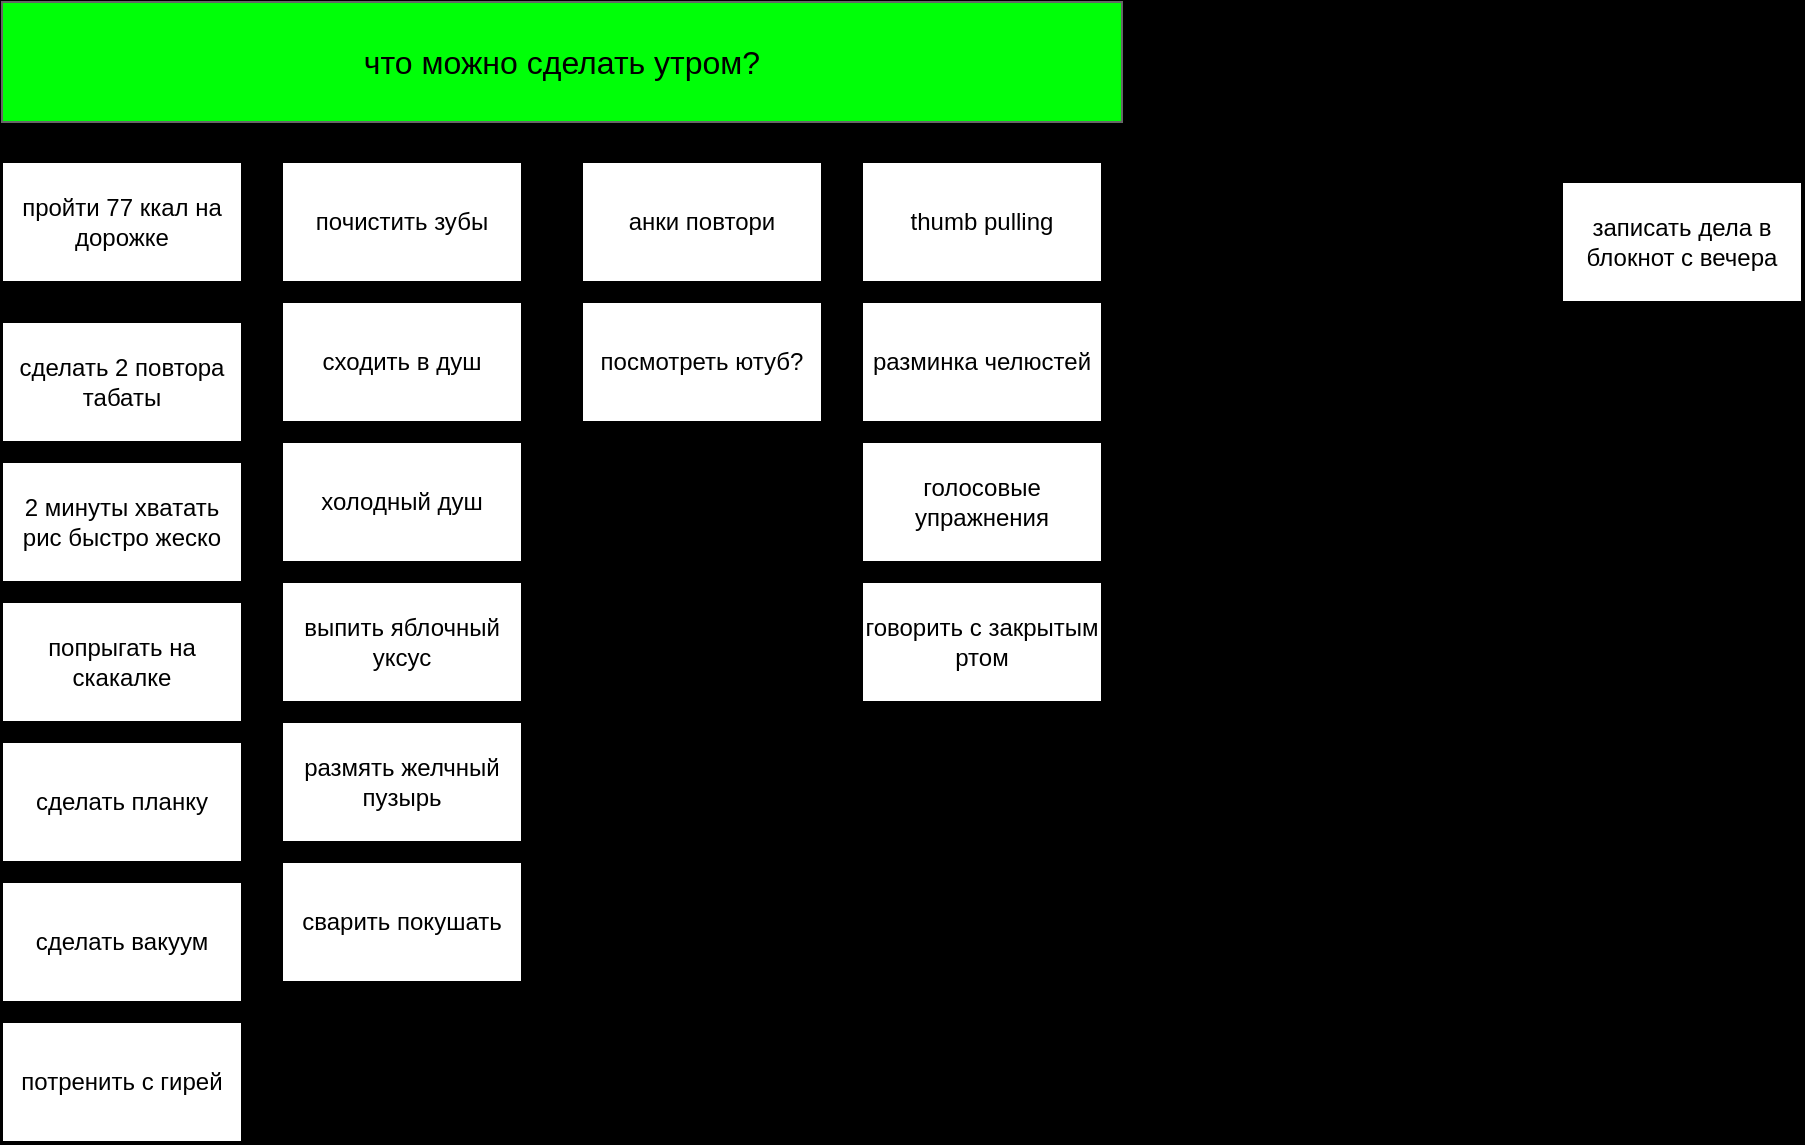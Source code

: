<mxfile version="26.1.0">
  <diagram name="Страница — 1" id="fe4afWmqSPOwGRRfu1oG">
    <mxGraphModel dx="1886" dy="810" grid="1" gridSize="10" guides="1" tooltips="1" connect="1" arrows="1" fold="1" page="0" pageScale="1" pageWidth="827" pageHeight="1169" background="#000000" math="0" shadow="0" adaptiveColors="simple">
      <root>
        <mxCell id="0" />
        <mxCell id="1" parent="0" />
        <mxCell id="N8eQh9thFCZGvSdchSBF-1" value="что можно сделать утром?" style="rounded=0;whiteSpace=wrap;html=1;labelBackgroundColor=none;fillColor=#00FF08;strokeColor=#666666;fontColor=#000000;gradientColor=none;fontSize=16;" parent="1" vertex="1">
          <mxGeometry x="40" y="40" width="560" height="60" as="geometry" />
        </mxCell>
        <mxCell id="qaedK1OBrXd_NtfnD_xV-1" value="пройти 77 ккал на дорожке" style="rounded=0;whiteSpace=wrap;html=1;labelBackgroundColor=none;" vertex="1" parent="1">
          <mxGeometry x="40" y="120" width="120" height="60" as="geometry" />
        </mxCell>
        <mxCell id="qaedK1OBrXd_NtfnD_xV-2" value="сделать 2 повтора табаты" style="rounded=0;whiteSpace=wrap;html=1;labelBackgroundColor=none;" vertex="1" parent="1">
          <mxGeometry x="40" y="200" width="120" height="60" as="geometry" />
        </mxCell>
        <mxCell id="qaedK1OBrXd_NtfnD_xV-3" value="почистить зубы" style="rounded=0;whiteSpace=wrap;html=1;labelBackgroundColor=none;" vertex="1" parent="1">
          <mxGeometry x="180" y="120" width="120" height="60" as="geometry" />
        </mxCell>
        <mxCell id="qaedK1OBrXd_NtfnD_xV-4" value="сходить в душ" style="rounded=0;whiteSpace=wrap;html=1;labelBackgroundColor=none;" vertex="1" parent="1">
          <mxGeometry x="180" y="190" width="120" height="60" as="geometry" />
        </mxCell>
        <mxCell id="qaedK1OBrXd_NtfnD_xV-21" value="&lt;div&gt;холодный душ&lt;/div&gt;" style="rounded=0;whiteSpace=wrap;html=1;labelBackgroundColor=none;" vertex="1" parent="1">
          <mxGeometry x="180" y="260" width="120" height="60" as="geometry" />
        </mxCell>
        <mxCell id="qaedK1OBrXd_NtfnD_xV-5" value="сварить покушать" style="rounded=0;whiteSpace=wrap;html=1;labelBackgroundColor=none;" vertex="1" parent="1">
          <mxGeometry x="180" y="470" width="120" height="60" as="geometry" />
        </mxCell>
        <mxCell id="qaedK1OBrXd_NtfnD_xV-15" value="выпить яблочный уксус" style="rounded=0;whiteSpace=wrap;html=1;labelBackgroundColor=none;" vertex="1" parent="1">
          <mxGeometry x="180" y="330" width="120" height="60" as="geometry" />
        </mxCell>
        <mxCell id="qaedK1OBrXd_NtfnD_xV-16" value="размять желчный пузырь" style="rounded=0;whiteSpace=wrap;html=1;labelBackgroundColor=none;" vertex="1" parent="1">
          <mxGeometry x="180" y="400" width="120" height="60" as="geometry" />
        </mxCell>
        <mxCell id="qaedK1OBrXd_NtfnD_xV-17" value="сделать вакуум" style="rounded=0;whiteSpace=wrap;html=1;labelBackgroundColor=none;" vertex="1" parent="1">
          <mxGeometry x="40" y="480" width="120" height="60" as="geometry" />
        </mxCell>
        <mxCell id="qaedK1OBrXd_NtfnD_xV-18" value="&lt;div&gt;сделать планку&lt;/div&gt;" style="rounded=0;whiteSpace=wrap;html=1;labelBackgroundColor=none;" vertex="1" parent="1">
          <mxGeometry x="40" y="410" width="120" height="60" as="geometry" />
        </mxCell>
        <mxCell id="qaedK1OBrXd_NtfnD_xV-6" value="thumb pulling" style="rounded=0;whiteSpace=wrap;html=1;labelBackgroundColor=none;" vertex="1" parent="1">
          <mxGeometry x="470" y="120" width="120" height="60" as="geometry" />
        </mxCell>
        <mxCell id="qaedK1OBrXd_NtfnD_xV-7" value="разминка челюстей" style="rounded=0;whiteSpace=wrap;html=1;labelBackgroundColor=none;" vertex="1" parent="1">
          <mxGeometry x="470" y="190" width="120" height="60" as="geometry" />
        </mxCell>
        <mxCell id="qaedK1OBrXd_NtfnD_xV-8" value="голосовые упражнения" style="rounded=0;whiteSpace=wrap;html=1;labelBackgroundColor=none;" vertex="1" parent="1">
          <mxGeometry x="470" y="260" width="120" height="60" as="geometry" />
        </mxCell>
        <mxCell id="qaedK1OBrXd_NtfnD_xV-19" value="&lt;div&gt;говорить с закрытым ртом&lt;/div&gt;" style="rounded=0;whiteSpace=wrap;html=1;labelBackgroundColor=none;" vertex="1" parent="1">
          <mxGeometry x="470" y="330" width="120" height="60" as="geometry" />
        </mxCell>
        <mxCell id="qaedK1OBrXd_NtfnD_xV-9" value="посмотреть ютуб?" style="rounded=0;whiteSpace=wrap;html=1;labelBackgroundColor=none;" vertex="1" parent="1">
          <mxGeometry x="330" y="190" width="120" height="60" as="geometry" />
        </mxCell>
        <mxCell id="qaedK1OBrXd_NtfnD_xV-10" value="&lt;div&gt;попрыгать на скакалке&lt;/div&gt;" style="rounded=0;whiteSpace=wrap;html=1;labelBackgroundColor=none;" vertex="1" parent="1">
          <mxGeometry x="40" y="340" width="120" height="60" as="geometry" />
        </mxCell>
        <mxCell id="qaedK1OBrXd_NtfnD_xV-11" value="&lt;div&gt;2 минуты хватать рис быстро жеско&lt;/div&gt;" style="rounded=0;whiteSpace=wrap;html=1;labelBackgroundColor=none;" vertex="1" parent="1">
          <mxGeometry x="40" y="270" width="120" height="60" as="geometry" />
        </mxCell>
        <mxCell id="qaedK1OBrXd_NtfnD_xV-12" value="анки повтори" style="rounded=0;whiteSpace=wrap;html=1;labelBackgroundColor=none;" vertex="1" parent="1">
          <mxGeometry x="330" y="120" width="120" height="60" as="geometry" />
        </mxCell>
        <mxCell id="qaedK1OBrXd_NtfnD_xV-13" value="&lt;div&gt;записать дела в блокнот с вечера&lt;/div&gt;" style="rounded=0;whiteSpace=wrap;html=1;labelBackgroundColor=none;" vertex="1" parent="1">
          <mxGeometry x="820" y="130" width="120" height="60" as="geometry" />
        </mxCell>
        <mxCell id="qaedK1OBrXd_NtfnD_xV-20" value="&lt;div&gt;потренить с гирей&lt;/div&gt;" style="rounded=0;whiteSpace=wrap;html=1;labelBackgroundColor=none;" vertex="1" parent="1">
          <mxGeometry x="40" y="550" width="120" height="60" as="geometry" />
        </mxCell>
      </root>
    </mxGraphModel>
  </diagram>
</mxfile>
